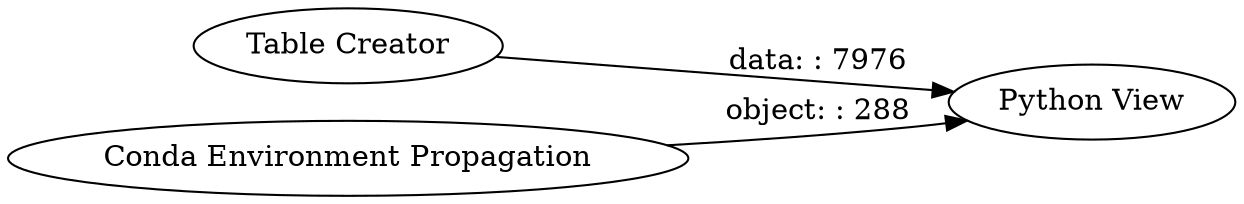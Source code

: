 digraph {
	"8317486632486563004_2" [label="Table Creator"]
	"8317486632486563004_1" [label="Python View"]
	"8317486632486563004_3" [label="Conda Environment Propagation"]
	"8317486632486563004_2" -> "8317486632486563004_1" [label="data: : 7976"]
	"8317486632486563004_3" -> "8317486632486563004_1" [label="object: : 288"]
	rankdir=LR
}
